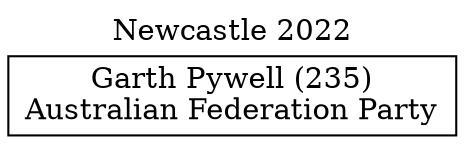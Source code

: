 // House preference flow
digraph "Garth Pywell (235)_Newcastle_2022" {
	graph [label="Newcastle 2022" labelloc=t mclimit=2]
	node [shape=box]
	"Garth Pywell (235)" [label="Garth Pywell (235)
Australian Federation Party"]
}
